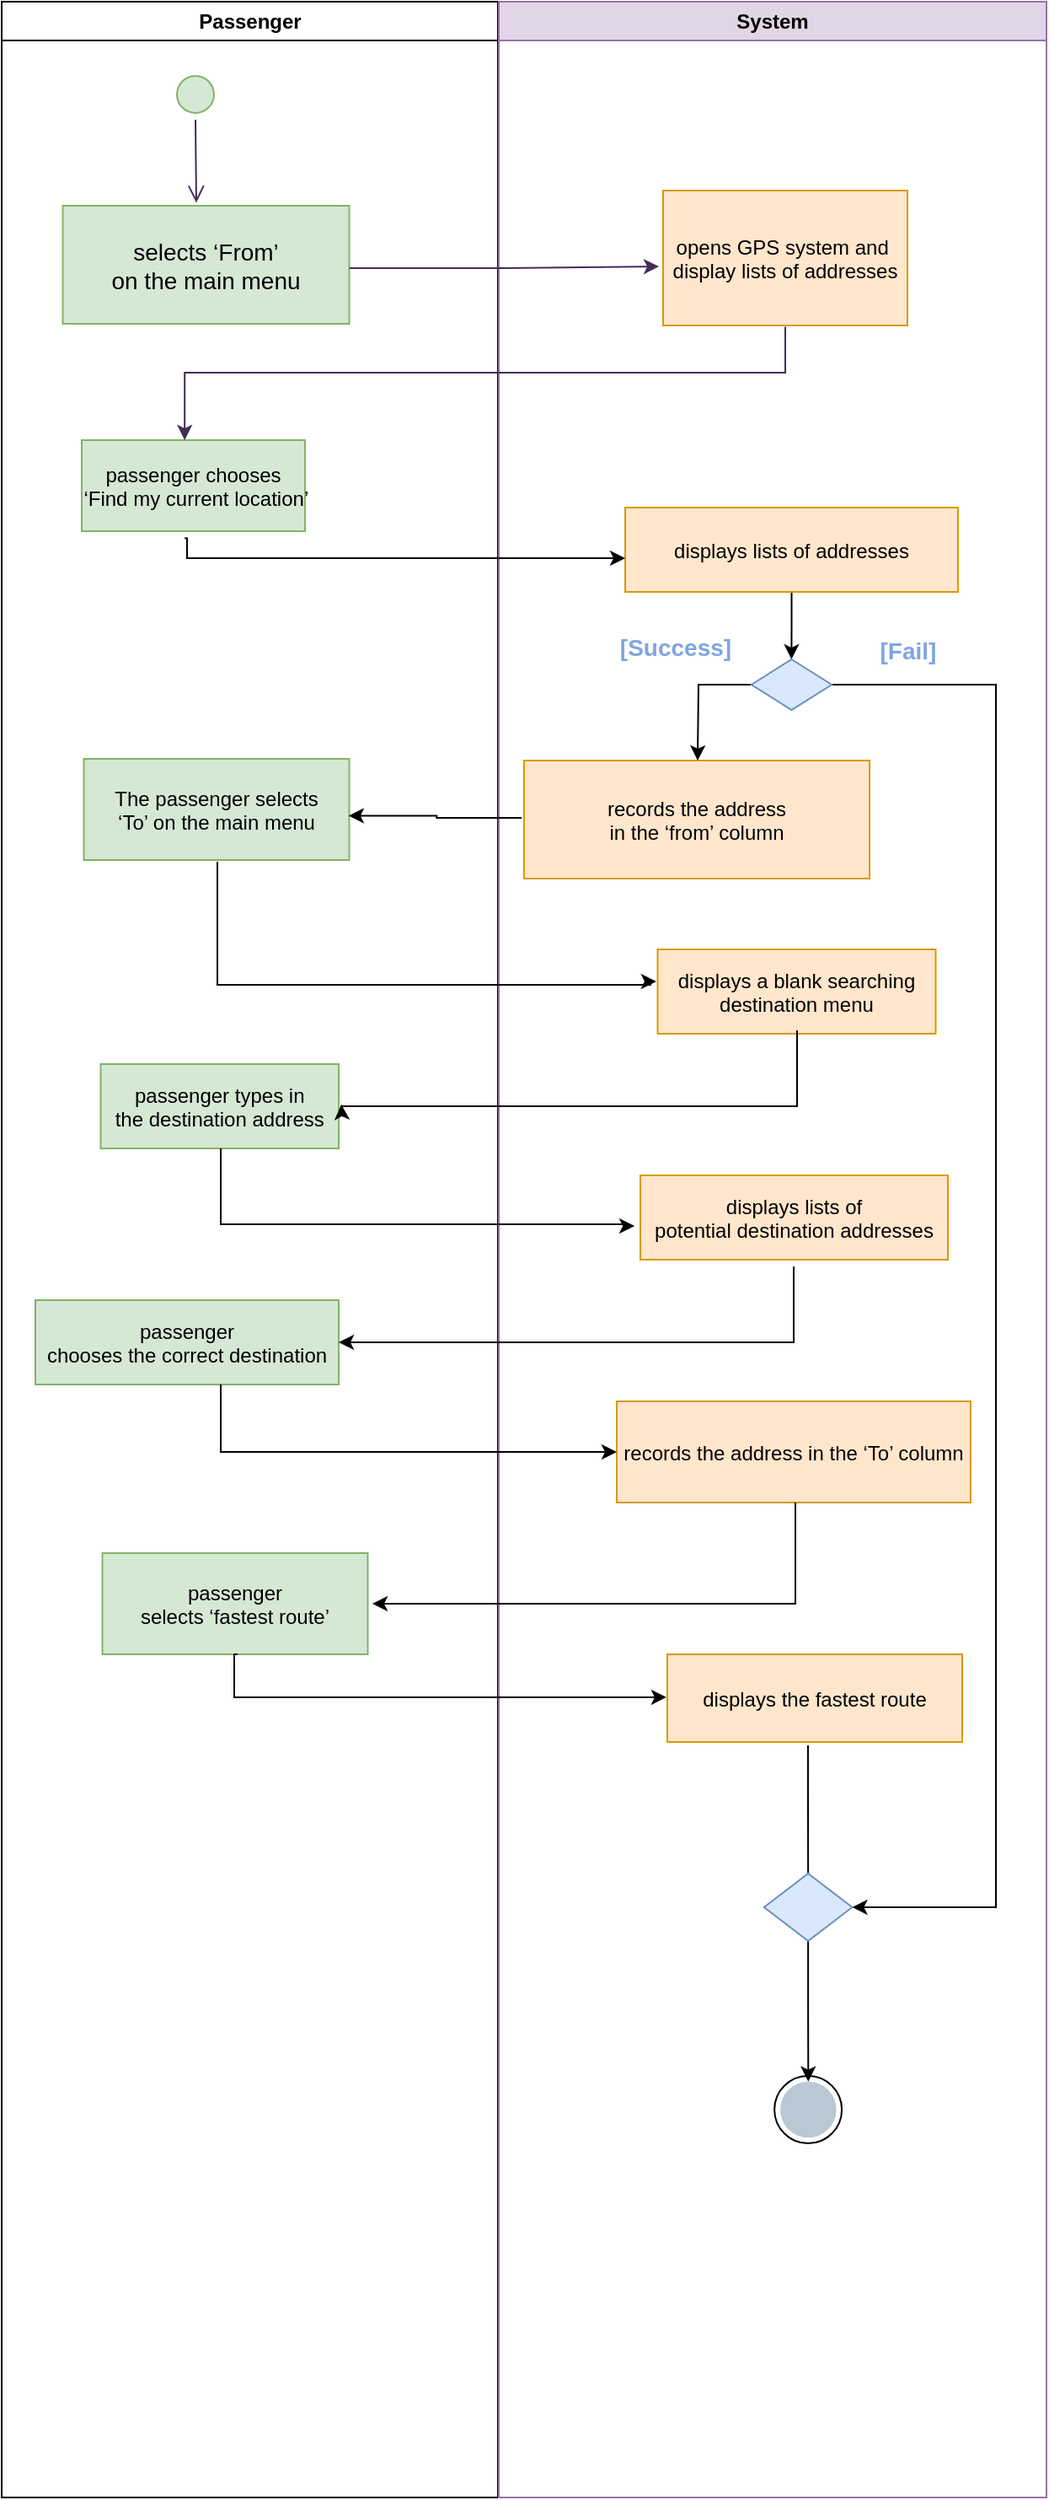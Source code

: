 <mxfile version="20.7.4" type="github">
  <diagram id="jOsbuhTEkzfx8V9eVGBH" name="Page-1">
    <mxGraphModel dx="1804" dy="-661" grid="1" gridSize="10" guides="1" tooltips="1" connect="1" arrows="1" fold="1" page="1" pageScale="1" pageWidth="850" pageHeight="1100" math="0" shadow="0">
      <root>
        <mxCell id="0" />
        <mxCell id="1" parent="0" />
        <mxCell id="vBR_OR7zdOcUDZrQUzhq-1" value="Passenger" style="swimlane;whiteSpace=wrap" vertex="1" parent="1">
          <mxGeometry x="-690" y="1920" width="294.5" height="1480" as="geometry" />
        </mxCell>
        <mxCell id="vBR_OR7zdOcUDZrQUzhq-2" value="" style="ellipse;shape=startState;fillColor=#d5e8d4;strokeColor=#82b366;" vertex="1" parent="vBR_OR7zdOcUDZrQUzhq-1">
          <mxGeometry x="100" y="40" width="30" height="30" as="geometry" />
        </mxCell>
        <mxCell id="vBR_OR7zdOcUDZrQUzhq-3" value="" style="edgeStyle=elbowEdgeStyle;elbow=horizontal;verticalAlign=bottom;endArrow=open;endSize=8;strokeColor=#432D57;endFill=1;rounded=0;fillColor=#76608a;entryX=0.469;entryY=-0.025;entryDx=0;entryDy=0;entryPerimeter=0;exitX=0.5;exitY=1;exitDx=0;exitDy=0;" edge="1" parent="vBR_OR7zdOcUDZrQUzhq-1" source="vBR_OR7zdOcUDZrQUzhq-2" target="vBR_OR7zdOcUDZrQUzhq-4">
          <mxGeometry x="100" y="40" as="geometry">
            <mxPoint x="115" y="110" as="targetPoint" />
            <mxPoint x="116" y="71" as="sourcePoint" />
          </mxGeometry>
        </mxCell>
        <mxCell id="vBR_OR7zdOcUDZrQUzhq-4" value="selects ‘From’ &#xa;on the main menu" style="fontSize=14;fillColor=#d5e8d4;strokeColor=#82b366;" vertex="1" parent="vBR_OR7zdOcUDZrQUzhq-1">
          <mxGeometry x="36.25" y="121" width="170" height="70" as="geometry" />
        </mxCell>
        <mxCell id="vBR_OR7zdOcUDZrQUzhq-5" value="passenger chooses&#xa; ‘Find my current location’" style="fillColor=#d5e8d4;strokeColor=#82b366;" vertex="1" parent="vBR_OR7zdOcUDZrQUzhq-1">
          <mxGeometry x="47.5" y="260" width="132.5" height="54" as="geometry" />
        </mxCell>
        <mxCell id="vBR_OR7zdOcUDZrQUzhq-6" value="The passenger selects &#xa;‘To’ on the main menu" style="fillColor=#d5e8d4;strokeColor=#82b366;" vertex="1" parent="vBR_OR7zdOcUDZrQUzhq-1">
          <mxGeometry x="48.75" y="449" width="157.5" height="60" as="geometry" />
        </mxCell>
        <mxCell id="vBR_OR7zdOcUDZrQUzhq-7" value="passenger &#xa;selects ‘fastest route’" style="fillColor=#d5e8d4;strokeColor=#82b366;" vertex="1" parent="vBR_OR7zdOcUDZrQUzhq-1">
          <mxGeometry x="59.75" y="920" width="157.5" height="60" as="geometry" />
        </mxCell>
        <mxCell id="vBR_OR7zdOcUDZrQUzhq-8" value="passenger types in &#xa;the destination address" style="fillColor=#d5e8d4;strokeColor=#82b366;" vertex="1" parent="vBR_OR7zdOcUDZrQUzhq-1">
          <mxGeometry x="58.75" y="630" width="141.25" height="50" as="geometry" />
        </mxCell>
        <mxCell id="vBR_OR7zdOcUDZrQUzhq-9" value="passenger &#xa;chooses the correct destination" style="fillColor=#d5e8d4;strokeColor=#82b366;" vertex="1" parent="vBR_OR7zdOcUDZrQUzhq-1">
          <mxGeometry x="20" y="770" width="180" height="50" as="geometry" />
        </mxCell>
        <mxCell id="vBR_OR7zdOcUDZrQUzhq-10" value="System" style="swimlane;whiteSpace=wrap;fillColor=#e1d5e7;strokeColor=#9673a6;" vertex="1" parent="1">
          <mxGeometry x="-395" y="1920" width="325" height="1480" as="geometry" />
        </mxCell>
        <mxCell id="vBR_OR7zdOcUDZrQUzhq-11" value="opens GPS system and &#xa;display lists of addresses" style="fillColor=#ffe6cc;strokeColor=#d79b00;" vertex="1" parent="vBR_OR7zdOcUDZrQUzhq-10">
          <mxGeometry x="97.5" y="112" width="145" height="80" as="geometry" />
        </mxCell>
        <mxCell id="vBR_OR7zdOcUDZrQUzhq-12" value="" style="edgeStyle=orthogonalEdgeStyle;rounded=0;orthogonalLoop=1;jettySize=auto;html=1;fontSize=14;" edge="1" parent="vBR_OR7zdOcUDZrQUzhq-10" source="vBR_OR7zdOcUDZrQUzhq-13" target="vBR_OR7zdOcUDZrQUzhq-21">
          <mxGeometry relative="1" as="geometry" />
        </mxCell>
        <mxCell id="vBR_OR7zdOcUDZrQUzhq-13" value="displays lists of addresses" style="fillColor=#ffe6cc;strokeColor=#d79b00;" vertex="1" parent="vBR_OR7zdOcUDZrQUzhq-10">
          <mxGeometry x="75" y="300" width="197.5" height="50" as="geometry" />
        </mxCell>
        <mxCell id="vBR_OR7zdOcUDZrQUzhq-14" value="records the address in the ‘To’ column" style="fillColor=#ffe6cc;strokeColor=#d79b00;" vertex="1" parent="vBR_OR7zdOcUDZrQUzhq-10">
          <mxGeometry x="70" y="830" width="210" height="60" as="geometry" />
        </mxCell>
        <mxCell id="vBR_OR7zdOcUDZrQUzhq-15" value="displays the fastest route" style="fillColor=#ffe6cc;strokeColor=#d79b00;" vertex="1" parent="vBR_OR7zdOcUDZrQUzhq-10">
          <mxGeometry x="100" y="980" width="175" height="52" as="geometry" />
        </mxCell>
        <mxCell id="vBR_OR7zdOcUDZrQUzhq-16" value="" style="edgeStyle=orthogonalEdgeStyle;rounded=0;orthogonalLoop=1;jettySize=auto;html=1;fontSize=14;endArrow=none;exitX=0.477;exitY=1.038;exitDx=0;exitDy=0;exitPerimeter=0;entryX=0.5;entryY=0;entryDx=0;entryDy=0;" edge="1" parent="vBR_OR7zdOcUDZrQUzhq-10" source="vBR_OR7zdOcUDZrQUzhq-15" target="vBR_OR7zdOcUDZrQUzhq-25">
          <mxGeometry relative="1" as="geometry">
            <mxPoint x="178" y="980" as="sourcePoint" />
            <mxPoint x="182.684" y="1070.028" as="targetPoint" />
          </mxGeometry>
        </mxCell>
        <mxCell id="vBR_OR7zdOcUDZrQUzhq-17" value="" style="ellipse;whiteSpace=wrap;html=1;aspect=fixed;fontSize=14;strokeColor=default;movable=1;resizable=1;rotatable=1;deletable=1;editable=1;connectable=1;" vertex="1" parent="vBR_OR7zdOcUDZrQUzhq-10">
          <mxGeometry x="163.56" y="1230" width="40" height="40" as="geometry" />
        </mxCell>
        <mxCell id="vBR_OR7zdOcUDZrQUzhq-18" value="records the address &#xa;in the ‘from’ column" style="fillColor=#ffe6cc;strokeColor=#d79b00;" vertex="1" parent="vBR_OR7zdOcUDZrQUzhq-10">
          <mxGeometry x="15" y="450" width="205" height="70" as="geometry" />
        </mxCell>
        <mxCell id="vBR_OR7zdOcUDZrQUzhq-19" style="edgeStyle=orthogonalEdgeStyle;rounded=0;orthogonalLoop=1;jettySize=auto;html=1;exitX=0;exitY=0.5;exitDx=0;exitDy=0;fontSize=14;fontColor=#7EA6E0;" edge="1" parent="vBR_OR7zdOcUDZrQUzhq-10" source="vBR_OR7zdOcUDZrQUzhq-21">
          <mxGeometry relative="1" as="geometry">
            <mxPoint x="118" y="450" as="targetPoint" />
          </mxGeometry>
        </mxCell>
        <mxCell id="vBR_OR7zdOcUDZrQUzhq-20" style="edgeStyle=orthogonalEdgeStyle;rounded=0;orthogonalLoop=1;jettySize=auto;html=1;exitX=1;exitY=0.5;exitDx=0;exitDy=0;entryX=1;entryY=0.5;entryDx=0;entryDy=0;fontSize=14;fontColor=#7EA6E0;" edge="1" parent="vBR_OR7zdOcUDZrQUzhq-10" source="vBR_OR7zdOcUDZrQUzhq-21" target="vBR_OR7zdOcUDZrQUzhq-25">
          <mxGeometry relative="1" as="geometry">
            <Array as="points">
              <mxPoint x="295" y="405" />
              <mxPoint x="295" y="1130" />
            </Array>
          </mxGeometry>
        </mxCell>
        <mxCell id="vBR_OR7zdOcUDZrQUzhq-21" value="" style="rhombus;fillColor=#dae8fc;strokeColor=#6c8ebf;" vertex="1" parent="vBR_OR7zdOcUDZrQUzhq-10">
          <mxGeometry x="149.93" y="390" width="47.63" height="30" as="geometry" />
        </mxCell>
        <mxCell id="vBR_OR7zdOcUDZrQUzhq-22" value="&lt;b&gt;&lt;font color=&quot;#7ea6e0&quot;&gt;[Success]&lt;/font&gt;&lt;/b&gt;" style="text;html=1;strokeColor=none;fillColor=none;align=center;verticalAlign=middle;whiteSpace=wrap;rounded=0;fontSize=14;" vertex="1" parent="vBR_OR7zdOcUDZrQUzhq-10">
          <mxGeometry x="75" y="368" width="60" height="30" as="geometry" />
        </mxCell>
        <mxCell id="vBR_OR7zdOcUDZrQUzhq-23" value="&lt;b&gt;&lt;font color=&quot;#7ea6e0&quot;&gt;[Fail]&lt;/font&gt;&lt;/b&gt;" style="text;html=1;strokeColor=none;fillColor=none;align=center;verticalAlign=middle;whiteSpace=wrap;rounded=0;fontSize=14;" vertex="1" parent="vBR_OR7zdOcUDZrQUzhq-10">
          <mxGeometry x="212.5" y="370" width="60" height="30" as="geometry" />
        </mxCell>
        <mxCell id="vBR_OR7zdOcUDZrQUzhq-24" value="" style="edgeStyle=orthogonalEdgeStyle;rounded=0;orthogonalLoop=1;jettySize=auto;html=1;fontSize=14;fontColor=#7EA6E0;entryX=0.5;entryY=0;entryDx=0;entryDy=0;" edge="1" parent="vBR_OR7zdOcUDZrQUzhq-10" source="vBR_OR7zdOcUDZrQUzhq-25" target="vBR_OR7zdOcUDZrQUzhq-26">
          <mxGeometry relative="1" as="geometry">
            <mxPoint x="178" y="1370" as="targetPoint" />
          </mxGeometry>
        </mxCell>
        <mxCell id="vBR_OR7zdOcUDZrQUzhq-25" value="" style="rhombus;fillColor=#dae8fc;strokeColor=#6c8ebf;" vertex="1" parent="vBR_OR7zdOcUDZrQUzhq-10">
          <mxGeometry x="157.4" y="1110" width="52.32" height="40" as="geometry" />
        </mxCell>
        <mxCell id="vBR_OR7zdOcUDZrQUzhq-26" value="" style="ellipse;whiteSpace=wrap;html=1;aspect=fixed;fontSize=14;strokeColor=none;fillColor=#bac8d3;movable=1;resizable=1;rotatable=1;deletable=1;editable=1;connectable=1;" vertex="1" parent="vBR_OR7zdOcUDZrQUzhq-10">
          <mxGeometry x="167.01" y="1233.35" width="33.31" height="33.31" as="geometry" />
        </mxCell>
        <mxCell id="vBR_OR7zdOcUDZrQUzhq-27" value="displays a blank searching &#xa;destination menu" style="fillColor=#ffe6cc;strokeColor=#d79b00;" vertex="1" parent="vBR_OR7zdOcUDZrQUzhq-10">
          <mxGeometry x="94.25" y="562" width="165" height="50" as="geometry" />
        </mxCell>
        <mxCell id="vBR_OR7zdOcUDZrQUzhq-28" value="displays lists of &#xa;potential destination addresses" style="fillColor=#ffe6cc;strokeColor=#d79b00;" vertex="1" parent="vBR_OR7zdOcUDZrQUzhq-10">
          <mxGeometry x="84" y="696" width="182.5" height="50" as="geometry" />
        </mxCell>
        <mxCell id="vBR_OR7zdOcUDZrQUzhq-29" style="edgeStyle=orthogonalEdgeStyle;rounded=0;orthogonalLoop=1;jettySize=auto;html=1;fontSize=14;fillColor=#76608a;strokeColor=#432D57;exitX=1.001;exitY=0.529;exitDx=0;exitDy=0;exitPerimeter=0;" edge="1" parent="1" source="vBR_OR7zdOcUDZrQUzhq-4">
          <mxGeometry relative="1" as="geometry">
            <mxPoint x="-470" y="2177" as="sourcePoint" />
            <mxPoint x="-300" y="2077" as="targetPoint" />
          </mxGeometry>
        </mxCell>
        <mxCell id="vBR_OR7zdOcUDZrQUzhq-30" style="edgeStyle=orthogonalEdgeStyle;rounded=0;orthogonalLoop=1;jettySize=auto;html=1;fontSize=14;exitX=0.461;exitY=1.077;exitDx=0;exitDy=0;exitPerimeter=0;" edge="1" parent="1" source="vBR_OR7zdOcUDZrQUzhq-5">
          <mxGeometry relative="1" as="geometry">
            <mxPoint x="-560" y="2235" as="sourcePoint" />
            <mxPoint x="-320" y="2250" as="targetPoint" />
            <Array as="points">
              <mxPoint x="-580" y="2238" />
              <mxPoint x="-580" y="2250" />
            </Array>
          </mxGeometry>
        </mxCell>
        <mxCell id="vBR_OR7zdOcUDZrQUzhq-31" value="" style="edgeStyle=orthogonalEdgeStyle;rounded=0;orthogonalLoop=1;jettySize=auto;html=1;fontSize=14;fontColor=#7EA6E0;exitX=-0.007;exitY=0.486;exitDx=0;exitDy=0;exitPerimeter=0;entryX=0.998;entryY=0.562;entryDx=0;entryDy=0;entryPerimeter=0;" edge="1" parent="1" source="vBR_OR7zdOcUDZrQUzhq-18" target="vBR_OR7zdOcUDZrQUzhq-6">
          <mxGeometry relative="1" as="geometry">
            <mxPoint x="-480" y="2400" as="targetPoint" />
          </mxGeometry>
        </mxCell>
        <mxCell id="vBR_OR7zdOcUDZrQUzhq-32" style="edgeStyle=orthogonalEdgeStyle;rounded=0;orthogonalLoop=1;jettySize=auto;html=1;fontSize=14;fontColor=#7EA6E0;entryX=-0.005;entryY=0.38;entryDx=0;entryDy=0;entryPerimeter=0;" edge="1" parent="1" target="vBR_OR7zdOcUDZrQUzhq-27">
          <mxGeometry relative="1" as="geometry">
            <mxPoint x="-562" y="2430" as="sourcePoint" />
            <Array as="points">
              <mxPoint x="-562" y="2503" />
              <mxPoint x="-305" y="2503" />
              <mxPoint x="-305" y="2501" />
            </Array>
          </mxGeometry>
        </mxCell>
        <mxCell id="vBR_OR7zdOcUDZrQUzhq-33" style="edgeStyle=orthogonalEdgeStyle;rounded=0;orthogonalLoop=1;jettySize=auto;html=1;fontSize=14;fontColor=#7EA6E0;entryX=1.011;entryY=0.48;entryDx=0;entryDy=0;entryPerimeter=0;" edge="1" parent="1" target="vBR_OR7zdOcUDZrQUzhq-8">
          <mxGeometry relative="1" as="geometry">
            <mxPoint x="-218" y="2530" as="sourcePoint" />
            <Array as="points">
              <mxPoint x="-218" y="2575" />
            </Array>
          </mxGeometry>
        </mxCell>
        <mxCell id="vBR_OR7zdOcUDZrQUzhq-34" style="edgeStyle=orthogonalEdgeStyle;rounded=0;orthogonalLoop=1;jettySize=auto;html=1;fontSize=14;fontColor=#7EA6E0;entryX=-0.019;entryY=0.6;entryDx=0;entryDy=0;entryPerimeter=0;" edge="1" parent="1" target="vBR_OR7zdOcUDZrQUzhq-28">
          <mxGeometry relative="1" as="geometry">
            <mxPoint x="-560" y="2600" as="sourcePoint" />
            <Array as="points">
              <mxPoint x="-560" y="2645" />
              <mxPoint x="-318" y="2645" />
            </Array>
          </mxGeometry>
        </mxCell>
        <mxCell id="vBR_OR7zdOcUDZrQUzhq-35" style="edgeStyle=orthogonalEdgeStyle;rounded=0;orthogonalLoop=1;jettySize=auto;html=1;fontSize=14;fontColor=#7EA6E0;" edge="1" parent="1">
          <mxGeometry relative="1" as="geometry">
            <mxPoint x="-220" y="2670" as="sourcePoint" />
            <mxPoint x="-490" y="2715" as="targetPoint" />
            <Array as="points">
              <mxPoint x="-220" y="2715" />
            </Array>
          </mxGeometry>
        </mxCell>
        <mxCell id="vBR_OR7zdOcUDZrQUzhq-36" style="edgeStyle=orthogonalEdgeStyle;rounded=0;orthogonalLoop=1;jettySize=auto;html=1;fontSize=14;fontColor=#7EA6E0;entryX=0;entryY=0.5;entryDx=0;entryDy=0;" edge="1" parent="1" target="vBR_OR7zdOcUDZrQUzhq-14">
          <mxGeometry relative="1" as="geometry">
            <mxPoint x="-560" y="2740" as="sourcePoint" />
            <mxPoint x="-310" y="2780" as="targetPoint" />
            <Array as="points">
              <mxPoint x="-560" y="2780" />
            </Array>
          </mxGeometry>
        </mxCell>
        <mxCell id="vBR_OR7zdOcUDZrQUzhq-37" style="edgeStyle=orthogonalEdgeStyle;rounded=0;orthogonalLoop=1;jettySize=auto;html=1;fontSize=14;fontColor=#7EA6E0;" edge="1" parent="1">
          <mxGeometry relative="1" as="geometry">
            <mxPoint x="-219" y="2810" as="sourcePoint" />
            <mxPoint x="-470" y="2870" as="targetPoint" />
            <Array as="points">
              <mxPoint x="-219" y="2870" />
            </Array>
          </mxGeometry>
        </mxCell>
        <mxCell id="vBR_OR7zdOcUDZrQUzhq-38" style="edgeStyle=orthogonalEdgeStyle;rounded=0;orthogonalLoop=1;jettySize=auto;html=1;fontSize=14;fontColor=#7EA6E0;entryX=-0.003;entryY=0.49;entryDx=0;entryDy=0;entryPerimeter=0;" edge="1" parent="1" target="vBR_OR7zdOcUDZrQUzhq-15">
          <mxGeometry relative="1" as="geometry">
            <mxPoint x="-550" y="2900" as="sourcePoint" />
            <mxPoint x="-310" y="2926" as="targetPoint" />
            <Array as="points">
              <mxPoint x="-552" y="2900" />
              <mxPoint x="-552" y="2926" />
            </Array>
          </mxGeometry>
        </mxCell>
        <mxCell id="vBR_OR7zdOcUDZrQUzhq-39" style="edgeStyle=orthogonalEdgeStyle;rounded=0;orthogonalLoop=1;jettySize=auto;html=1;fontSize=14;exitX=0.5;exitY=1.009;exitDx=0;exitDy=0;exitPerimeter=0;fillColor=#76608a;strokeColor=#432D57;entryX=0.461;entryY=0;entryDx=0;entryDy=0;entryPerimeter=0;" edge="1" parent="1" source="vBR_OR7zdOcUDZrQUzhq-11" target="vBR_OR7zdOcUDZrQUzhq-5">
          <mxGeometry relative="1" as="geometry">
            <mxPoint x="-560" y="2170" as="targetPoint" />
            <Array as="points">
              <mxPoint x="-225" y="2140" />
              <mxPoint x="-581" y="2140" />
            </Array>
          </mxGeometry>
        </mxCell>
      </root>
    </mxGraphModel>
  </diagram>
</mxfile>
